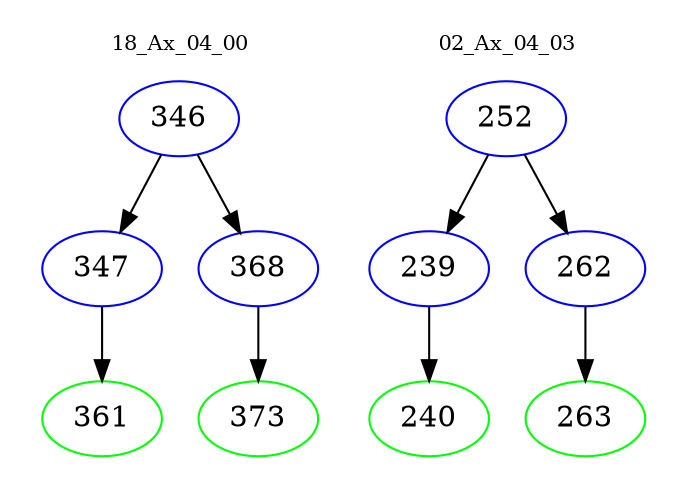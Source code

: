 digraph{
subgraph cluster_0 {
color = white
label = "18_Ax_04_00";
fontsize=10;
T0_346 [label="346", color="blue"]
T0_346 -> T0_347 [color="black"]
T0_347 [label="347", color="blue"]
T0_347 -> T0_361 [color="black"]
T0_361 [label="361", color="green"]
T0_346 -> T0_368 [color="black"]
T0_368 [label="368", color="blue"]
T0_368 -> T0_373 [color="black"]
T0_373 [label="373", color="green"]
}
subgraph cluster_1 {
color = white
label = "02_Ax_04_03";
fontsize=10;
T1_252 [label="252", color="blue"]
T1_252 -> T1_239 [color="black"]
T1_239 [label="239", color="blue"]
T1_239 -> T1_240 [color="black"]
T1_240 [label="240", color="green"]
T1_252 -> T1_262 [color="black"]
T1_262 [label="262", color="blue"]
T1_262 -> T1_263 [color="black"]
T1_263 [label="263", color="green"]
}
}
